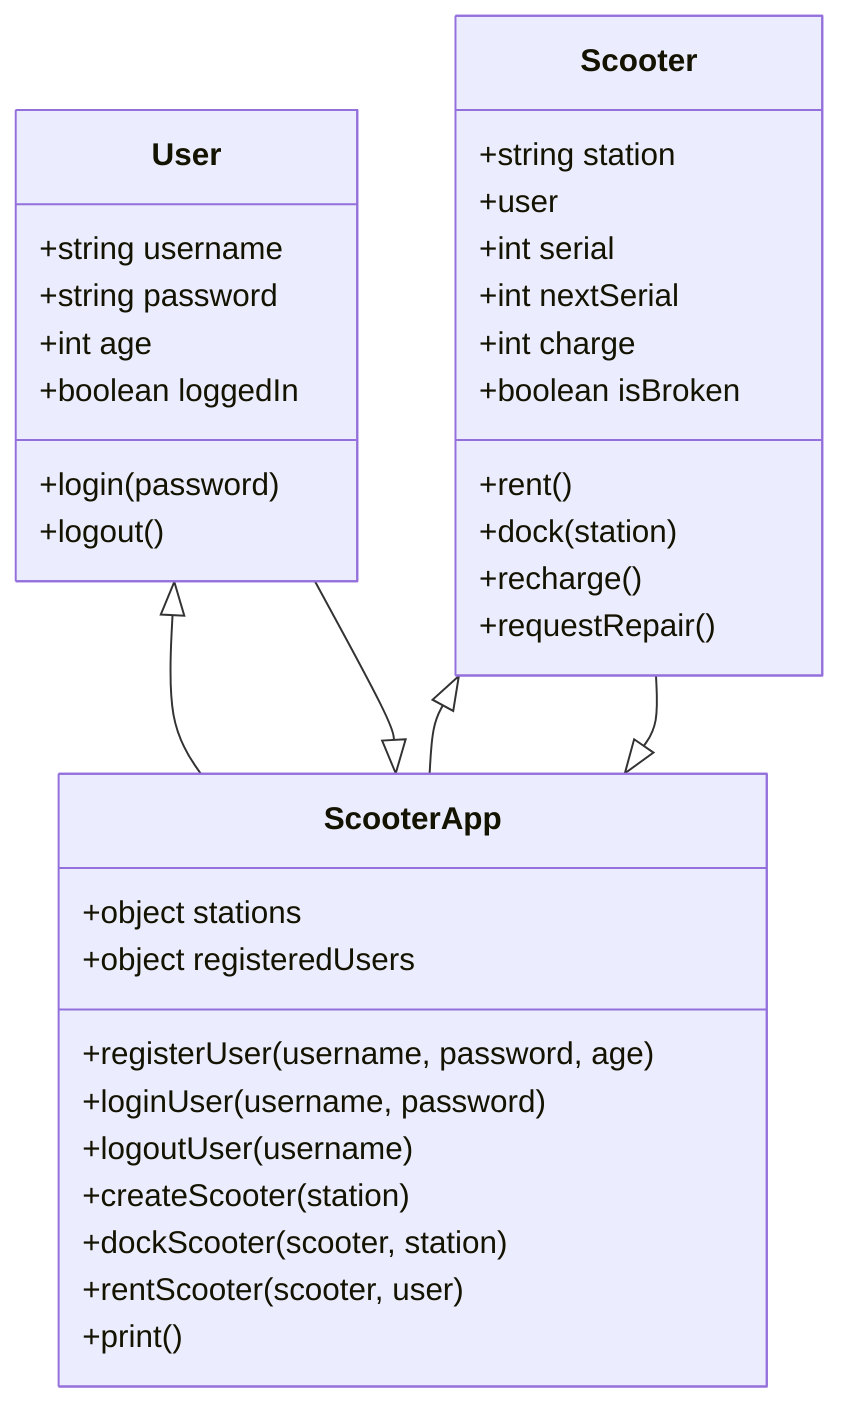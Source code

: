 classDiagram
    User <|-- ScooterApp
    User --|> ScooterApp
    Scooter <|-- ScooterApp
    Scooter --|> ScooterApp
    
    class User{
    +string username
    +string password
    +int age
    +boolean loggedIn
    +login(password)
    +logout()
    }

    class Scooter App{
    +object stations
    +object registeredUsers
    +registerUser(username, password, age)
    +loginUser(username, password)
    +logoutUser(username)
    +createScooter(station)
    +dockScooter(scooter, station)
    +rentScooter(scooter, user)
    +print()
    }

    class Scooter{
    +string station
    +user
    +int serial
    +int nextSerial
    +int charge
    +boolean isBroken
    +rent()
    +dock(station)
    +recharge()
    +requestRepair()
    }